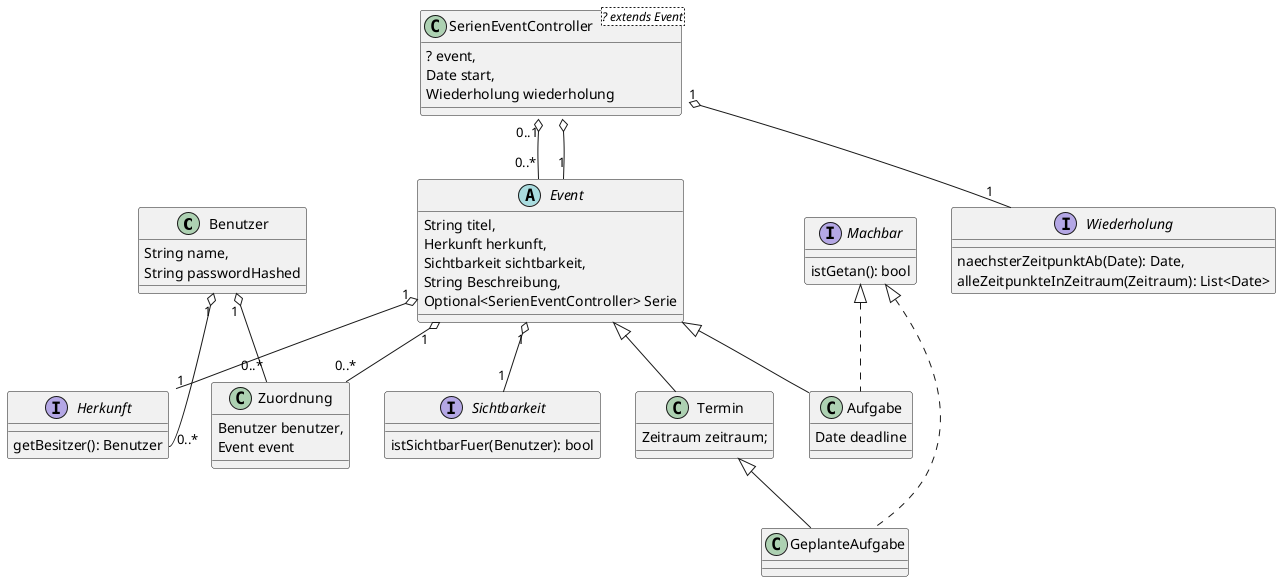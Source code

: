 @startuml
class Benutzer{
    String name,
    String passwordHashed
}
class SerienEventController<? extends Event>{
    ? event,
    Date start,
    Wiederholung wiederholung
}

abstract class Event{
    String titel,
    Herkunft herkunft,
    Sichtbarkeit sichtbarkeit,
    String Beschreibung,
    Optional<SerienEventController> Serie
}

SerienEventController "0..1" o-- "0..*" Event
SerienEventController::defaultEvent o-- "1" Event

interface Herkunft{
    getBesitzer(): Benutzer
}

Event "1" o-- "1" Herkunft

interface Sichtbarkeit{
    istSichtbarFuer(Benutzer): bool
}

Event "1" o-- "1" Sichtbarkeit



interface Machbar{
    istGetan(): bool
}

class Aufgabe extends Event implements Machbar{
    Date deadline
}

class GeplanteAufgabe extends Termin implements Machbar {

}

interface Wiederholung{
    naechsterZeitpunktAb(Date): Date,
    alleZeitpunkteInZeitraum(Zeitraum): List<Date>
}

class Termin extends Event{
    Zeitraum zeitraum;
}

class Zuordnung{
    Benutzer benutzer,
    Event event
}



Event "1" o-- "0..*" Zuordnung
Benutzer "1" o-- "0..*" Zuordnung
Benutzer "1" o-- "0..*" Herkunft::getBesitzer

SerienEventController "1" o-- "1" Wiederholung

@enduml